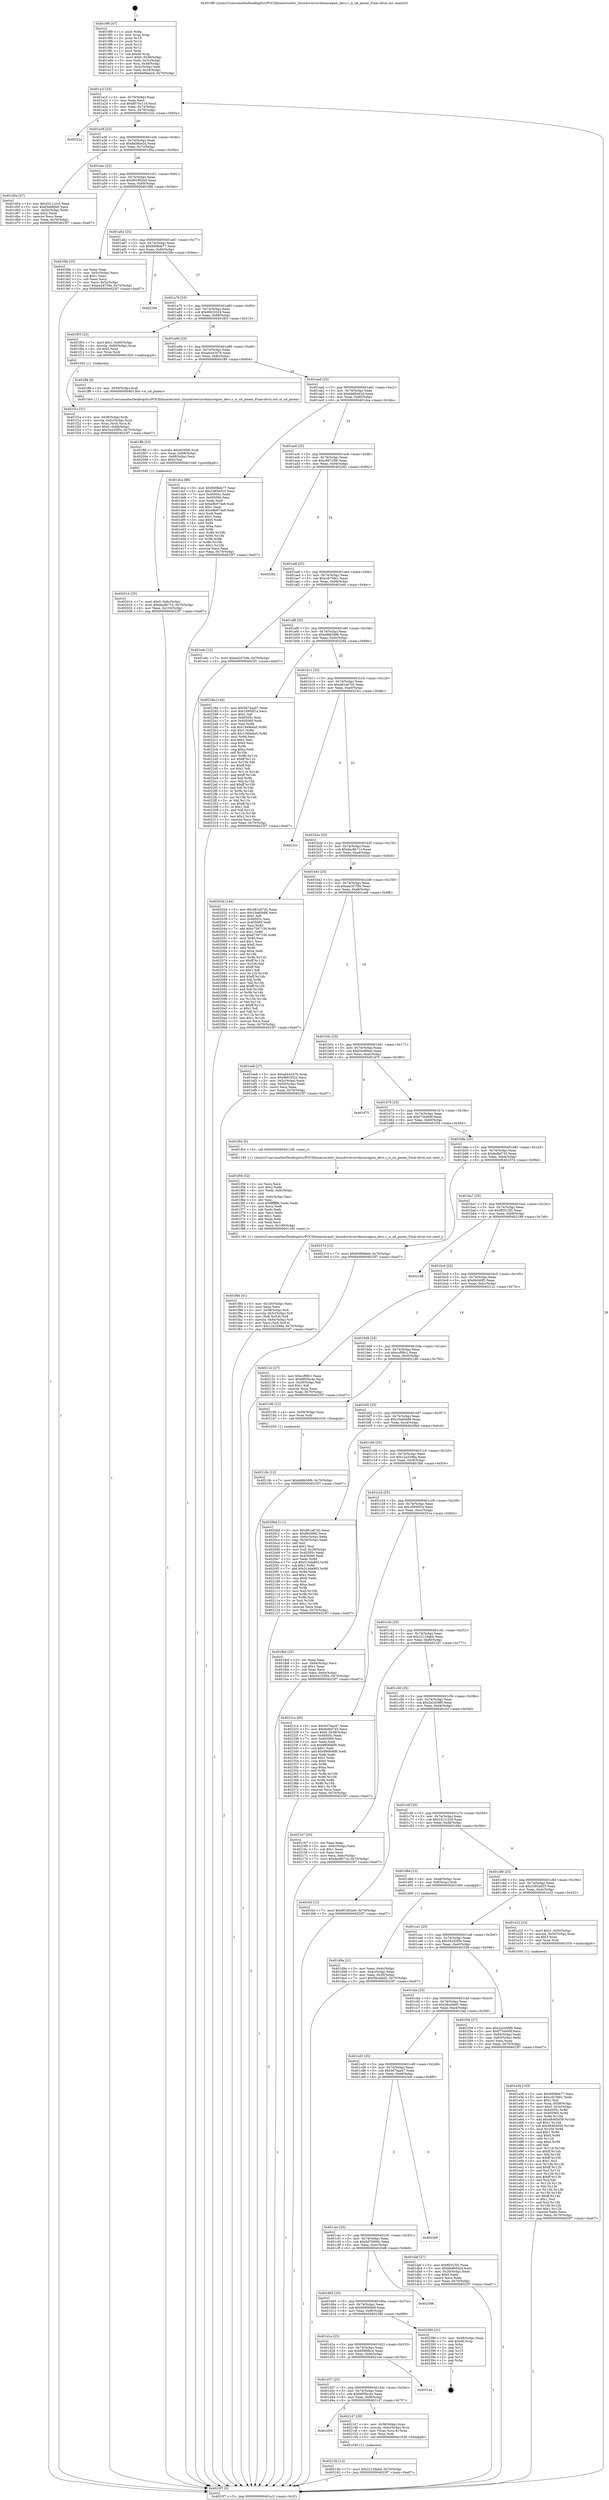 digraph "0x4019f0" {
  label = "0x4019f0 (/mnt/c/Users/mathe/Desktop/tcc/POCII/binaries/extr_linuxdriversnvdimmregion_devs.c_is_nd_pmem_Final-ollvm.out::main(0))"
  labelloc = "t"
  node[shape=record]

  Entry [label="",width=0.3,height=0.3,shape=circle,fillcolor=black,style=filled]
  "0x401a1f" [label="{
     0x401a1f [23]\l
     | [instrs]\l
     &nbsp;&nbsp;0x401a1f \<+3\>: mov -0x70(%rbp),%eax\l
     &nbsp;&nbsp;0x401a22 \<+2\>: mov %eax,%ecx\l
     &nbsp;&nbsp;0x401a24 \<+6\>: sub $0x8570c119,%ecx\l
     &nbsp;&nbsp;0x401a2a \<+3\>: mov %eax,-0x74(%rbp)\l
     &nbsp;&nbsp;0x401a2d \<+3\>: mov %ecx,-0x78(%rbp)\l
     &nbsp;&nbsp;0x401a30 \<+6\>: je 000000000040222a \<main+0x83a\>\l
  }"]
  "0x40222a" [label="{
     0x40222a\l
  }", style=dashed]
  "0x401a36" [label="{
     0x401a36 [22]\l
     | [instrs]\l
     &nbsp;&nbsp;0x401a36 \<+5\>: jmp 0000000000401a3b \<main+0x4b\>\l
     &nbsp;&nbsp;0x401a3b \<+3\>: mov -0x74(%rbp),%eax\l
     &nbsp;&nbsp;0x401a3e \<+5\>: sub $0x8a06ae2d,%eax\l
     &nbsp;&nbsp;0x401a43 \<+3\>: mov %eax,-0x7c(%rbp)\l
     &nbsp;&nbsp;0x401a46 \<+6\>: je 0000000000401d5a \<main+0x36a\>\l
  }"]
  Exit [label="",width=0.3,height=0.3,shape=circle,fillcolor=black,style=filled,peripheries=2]
  "0x401d5a" [label="{
     0x401d5a [27]\l
     | [instrs]\l
     &nbsp;&nbsp;0x401d5a \<+5\>: mov $0x3311c2c5,%eax\l
     &nbsp;&nbsp;0x401d5f \<+5\>: mov $0xf3a980e0,%ecx\l
     &nbsp;&nbsp;0x401d64 \<+3\>: mov -0x34(%rbp),%edx\l
     &nbsp;&nbsp;0x401d67 \<+3\>: cmp $0x2,%edx\l
     &nbsp;&nbsp;0x401d6a \<+3\>: cmovne %ecx,%eax\l
     &nbsp;&nbsp;0x401d6d \<+3\>: mov %eax,-0x70(%rbp)\l
     &nbsp;&nbsp;0x401d70 \<+5\>: jmp 00000000004023f7 \<main+0xa07\>\l
  }"]
  "0x401a4c" [label="{
     0x401a4c [22]\l
     | [instrs]\l
     &nbsp;&nbsp;0x401a4c \<+5\>: jmp 0000000000401a51 \<main+0x61\>\l
     &nbsp;&nbsp;0x401a51 \<+3\>: mov -0x74(%rbp),%eax\l
     &nbsp;&nbsp;0x401a54 \<+5\>: sub $0x901802e0,%eax\l
     &nbsp;&nbsp;0x401a59 \<+3\>: mov %eax,-0x80(%rbp)\l
     &nbsp;&nbsp;0x401a5c \<+6\>: je 0000000000401fdb \<main+0x5eb\>\l
  }"]
  "0x4023f7" [label="{
     0x4023f7 [5]\l
     | [instrs]\l
     &nbsp;&nbsp;0x4023f7 \<+5\>: jmp 0000000000401a1f \<main+0x2f\>\l
  }"]
  "0x4019f0" [label="{
     0x4019f0 [47]\l
     | [instrs]\l
     &nbsp;&nbsp;0x4019f0 \<+1\>: push %rbp\l
     &nbsp;&nbsp;0x4019f1 \<+3\>: mov %rsp,%rbp\l
     &nbsp;&nbsp;0x4019f4 \<+2\>: push %r15\l
     &nbsp;&nbsp;0x4019f6 \<+2\>: push %r14\l
     &nbsp;&nbsp;0x4019f8 \<+2\>: push %r13\l
     &nbsp;&nbsp;0x4019fa \<+2\>: push %r12\l
     &nbsp;&nbsp;0x4019fc \<+1\>: push %rbx\l
     &nbsp;&nbsp;0x4019fd \<+7\>: sub $0xe8,%rsp\l
     &nbsp;&nbsp;0x401a04 \<+7\>: movl $0x0,-0x38(%rbp)\l
     &nbsp;&nbsp;0x401a0b \<+3\>: mov %edi,-0x3c(%rbp)\l
     &nbsp;&nbsp;0x401a0e \<+4\>: mov %rsi,-0x48(%rbp)\l
     &nbsp;&nbsp;0x401a12 \<+3\>: mov -0x3c(%rbp),%edi\l
     &nbsp;&nbsp;0x401a15 \<+3\>: mov %edi,-0x34(%rbp)\l
     &nbsp;&nbsp;0x401a18 \<+7\>: movl $0x8a06ae2d,-0x70(%rbp)\l
  }"]
  "0x40218c" [label="{
     0x40218c [12]\l
     | [instrs]\l
     &nbsp;&nbsp;0x40218c \<+7\>: movl $0xd48b56f6,-0x70(%rbp)\l
     &nbsp;&nbsp;0x402193 \<+5\>: jmp 00000000004023f7 \<main+0xa07\>\l
  }"]
  "0x401fdb" [label="{
     0x401fdb [25]\l
     | [instrs]\l
     &nbsp;&nbsp;0x401fdb \<+2\>: xor %eax,%eax\l
     &nbsp;&nbsp;0x401fdd \<+3\>: mov -0x5c(%rbp),%ecx\l
     &nbsp;&nbsp;0x401fe0 \<+3\>: sub $0x1,%eax\l
     &nbsp;&nbsp;0x401fe3 \<+2\>: sub %eax,%ecx\l
     &nbsp;&nbsp;0x401fe5 \<+3\>: mov %ecx,-0x5c(%rbp)\l
     &nbsp;&nbsp;0x401fe8 \<+7\>: movl $0xee24759e,-0x70(%rbp)\l
     &nbsp;&nbsp;0x401fef \<+5\>: jmp 00000000004023f7 \<main+0xa07\>\l
  }"]
  "0x401a62" [label="{
     0x401a62 [25]\l
     | [instrs]\l
     &nbsp;&nbsp;0x401a62 \<+5\>: jmp 0000000000401a67 \<main+0x77\>\l
     &nbsp;&nbsp;0x401a67 \<+3\>: mov -0x74(%rbp),%eax\l
     &nbsp;&nbsp;0x401a6a \<+5\>: sub $0x9d08de77,%eax\l
     &nbsp;&nbsp;0x401a6f \<+6\>: mov %eax,-0x84(%rbp)\l
     &nbsp;&nbsp;0x401a75 \<+6\>: je 000000000040239e \<main+0x9ae\>\l
  }"]
  "0x40215b" [label="{
     0x40215b [12]\l
     | [instrs]\l
     &nbsp;&nbsp;0x40215b \<+7\>: movl $0x22129abd,-0x70(%rbp)\l
     &nbsp;&nbsp;0x402162 \<+5\>: jmp 00000000004023f7 \<main+0xa07\>\l
  }"]
  "0x40239e" [label="{
     0x40239e\l
  }", style=dashed]
  "0x401a7b" [label="{
     0x401a7b [25]\l
     | [instrs]\l
     &nbsp;&nbsp;0x401a7b \<+5\>: jmp 0000000000401a80 \<main+0x90\>\l
     &nbsp;&nbsp;0x401a80 \<+3\>: mov -0x74(%rbp),%eax\l
     &nbsp;&nbsp;0x401a83 \<+5\>: sub $0x9fd33524,%eax\l
     &nbsp;&nbsp;0x401a88 \<+6\>: mov %eax,-0x88(%rbp)\l
     &nbsp;&nbsp;0x401a8e \<+6\>: je 0000000000401f03 \<main+0x513\>\l
  }"]
  "0x401d50" [label="{
     0x401d50\l
  }", style=dashed]
  "0x401f03" [label="{
     0x401f03 [23]\l
     | [instrs]\l
     &nbsp;&nbsp;0x401f03 \<+7\>: movl $0x1,-0x60(%rbp)\l
     &nbsp;&nbsp;0x401f0a \<+4\>: movslq -0x60(%rbp),%rax\l
     &nbsp;&nbsp;0x401f0e \<+4\>: shl $0x2,%rax\l
     &nbsp;&nbsp;0x401f12 \<+3\>: mov %rax,%rdi\l
     &nbsp;&nbsp;0x401f15 \<+5\>: call 0000000000401050 \<malloc@plt\>\l
     | [calls]\l
     &nbsp;&nbsp;0x401050 \{1\} (unknown)\l
  }"]
  "0x401a94" [label="{
     0x401a94 [25]\l
     | [instrs]\l
     &nbsp;&nbsp;0x401a94 \<+5\>: jmp 0000000000401a99 \<main+0xa9\>\l
     &nbsp;&nbsp;0x401a99 \<+3\>: mov -0x74(%rbp),%eax\l
     &nbsp;&nbsp;0x401a9c \<+5\>: sub $0xab443476,%eax\l
     &nbsp;&nbsp;0x401aa1 \<+6\>: mov %eax,-0x8c(%rbp)\l
     &nbsp;&nbsp;0x401aa7 \<+6\>: je 0000000000401ff4 \<main+0x604\>\l
  }"]
  "0x402147" [label="{
     0x402147 [20]\l
     | [instrs]\l
     &nbsp;&nbsp;0x402147 \<+4\>: mov -0x58(%rbp),%rax\l
     &nbsp;&nbsp;0x40214b \<+4\>: movslq -0x6c(%rbp),%rcx\l
     &nbsp;&nbsp;0x40214f \<+4\>: mov (%rax,%rcx,8),%rax\l
     &nbsp;&nbsp;0x402153 \<+3\>: mov %rax,%rdi\l
     &nbsp;&nbsp;0x402156 \<+5\>: call 0000000000401030 \<free@plt\>\l
     | [calls]\l
     &nbsp;&nbsp;0x401030 \{1\} (unknown)\l
  }"]
  "0x401ff4" [label="{
     0x401ff4 [9]\l
     | [instrs]\l
     &nbsp;&nbsp;0x401ff4 \<+4\>: mov -0x58(%rbp),%rdi\l
     &nbsp;&nbsp;0x401ff8 \<+5\>: call 00000000004015b0 \<is_nd_pmem\>\l
     | [calls]\l
     &nbsp;&nbsp;0x4015b0 \{1\} (/mnt/c/Users/mathe/Desktop/tcc/POCII/binaries/extr_linuxdriversnvdimmregion_devs.c_is_nd_pmem_Final-ollvm.out::is_nd_pmem)\l
  }"]
  "0x401aad" [label="{
     0x401aad [25]\l
     | [instrs]\l
     &nbsp;&nbsp;0x401aad \<+5\>: jmp 0000000000401ab2 \<main+0xc2\>\l
     &nbsp;&nbsp;0x401ab2 \<+3\>: mov -0x74(%rbp),%eax\l
     &nbsp;&nbsp;0x401ab5 \<+5\>: sub $0xbbd0d42d,%eax\l
     &nbsp;&nbsp;0x401aba \<+6\>: mov %eax,-0x90(%rbp)\l
     &nbsp;&nbsp;0x401ac0 \<+6\>: je 0000000000401dca \<main+0x3da\>\l
  }"]
  "0x401d37" [label="{
     0x401d37 [25]\l
     | [instrs]\l
     &nbsp;&nbsp;0x401d37 \<+5\>: jmp 0000000000401d3c \<main+0x34c\>\l
     &nbsp;&nbsp;0x401d3c \<+3\>: mov -0x74(%rbp),%eax\l
     &nbsp;&nbsp;0x401d3f \<+5\>: sub $0x6f05bc4e,%eax\l
     &nbsp;&nbsp;0x401d44 \<+6\>: mov %eax,-0xf8(%rbp)\l
     &nbsp;&nbsp;0x401d4a \<+6\>: je 0000000000402147 \<main+0x757\>\l
  }"]
  "0x401dca" [label="{
     0x401dca [88]\l
     | [instrs]\l
     &nbsp;&nbsp;0x401dca \<+5\>: mov $0x9d08de77,%eax\l
     &nbsp;&nbsp;0x401dcf \<+5\>: mov $0x3365a023,%ecx\l
     &nbsp;&nbsp;0x401dd4 \<+7\>: mov 0x40505c,%edx\l
     &nbsp;&nbsp;0x401ddb \<+7\>: mov 0x405060,%esi\l
     &nbsp;&nbsp;0x401de2 \<+2\>: mov %edx,%edi\l
     &nbsp;&nbsp;0x401de4 \<+6\>: sub $0xe8b074a9,%edi\l
     &nbsp;&nbsp;0x401dea \<+3\>: sub $0x1,%edi\l
     &nbsp;&nbsp;0x401ded \<+6\>: add $0xe8b074a9,%edi\l
     &nbsp;&nbsp;0x401df3 \<+3\>: imul %edi,%edx\l
     &nbsp;&nbsp;0x401df6 \<+3\>: and $0x1,%edx\l
     &nbsp;&nbsp;0x401df9 \<+3\>: cmp $0x0,%edx\l
     &nbsp;&nbsp;0x401dfc \<+4\>: sete %r8b\l
     &nbsp;&nbsp;0x401e00 \<+3\>: cmp $0xa,%esi\l
     &nbsp;&nbsp;0x401e03 \<+4\>: setl %r9b\l
     &nbsp;&nbsp;0x401e07 \<+3\>: mov %r8b,%r10b\l
     &nbsp;&nbsp;0x401e0a \<+3\>: and %r9b,%r10b\l
     &nbsp;&nbsp;0x401e0d \<+3\>: xor %r9b,%r8b\l
     &nbsp;&nbsp;0x401e10 \<+3\>: or %r8b,%r10b\l
     &nbsp;&nbsp;0x401e13 \<+4\>: test $0x1,%r10b\l
     &nbsp;&nbsp;0x401e17 \<+3\>: cmovne %ecx,%eax\l
     &nbsp;&nbsp;0x401e1a \<+3\>: mov %eax,-0x70(%rbp)\l
     &nbsp;&nbsp;0x401e1d \<+5\>: jmp 00000000004023f7 \<main+0xa07\>\l
  }"]
  "0x401ac6" [label="{
     0x401ac6 [25]\l
     | [instrs]\l
     &nbsp;&nbsp;0x401ac6 \<+5\>: jmp 0000000000401acb \<main+0xdb\>\l
     &nbsp;&nbsp;0x401acb \<+3\>: mov -0x74(%rbp),%eax\l
     &nbsp;&nbsp;0x401ace \<+5\>: sub $0xc867c5fb,%eax\l
     &nbsp;&nbsp;0x401ad3 \<+6\>: mov %eax,-0x94(%rbp)\l
     &nbsp;&nbsp;0x401ad9 \<+6\>: je 0000000000402282 \<main+0x892\>\l
  }"]
  "0x4021a4" [label="{
     0x4021a4\l
  }", style=dashed]
  "0x402282" [label="{
     0x402282\l
  }", style=dashed]
  "0x401adf" [label="{
     0x401adf [25]\l
     | [instrs]\l
     &nbsp;&nbsp;0x401adf \<+5\>: jmp 0000000000401ae4 \<main+0xf4\>\l
     &nbsp;&nbsp;0x401ae4 \<+3\>: mov -0x74(%rbp),%eax\l
     &nbsp;&nbsp;0x401ae7 \<+5\>: sub $0xccb7bfe1,%eax\l
     &nbsp;&nbsp;0x401aec \<+6\>: mov %eax,-0x98(%rbp)\l
     &nbsp;&nbsp;0x401af2 \<+6\>: je 0000000000401edc \<main+0x4ec\>\l
  }"]
  "0x401d1e" [label="{
     0x401d1e [25]\l
     | [instrs]\l
     &nbsp;&nbsp;0x401d1e \<+5\>: jmp 0000000000401d23 \<main+0x333\>\l
     &nbsp;&nbsp;0x401d23 \<+3\>: mov -0x74(%rbp),%eax\l
     &nbsp;&nbsp;0x401d26 \<+5\>: sub $0x65d6fbcd,%eax\l
     &nbsp;&nbsp;0x401d2b \<+6\>: mov %eax,-0xf4(%rbp)\l
     &nbsp;&nbsp;0x401d31 \<+6\>: je 00000000004021a4 \<main+0x7b4\>\l
  }"]
  "0x401edc" [label="{
     0x401edc [12]\l
     | [instrs]\l
     &nbsp;&nbsp;0x401edc \<+7\>: movl $0xee24759e,-0x70(%rbp)\l
     &nbsp;&nbsp;0x401ee3 \<+5\>: jmp 00000000004023f7 \<main+0xa07\>\l
  }"]
  "0x401af8" [label="{
     0x401af8 [25]\l
     | [instrs]\l
     &nbsp;&nbsp;0x401af8 \<+5\>: jmp 0000000000401afd \<main+0x10d\>\l
     &nbsp;&nbsp;0x401afd \<+3\>: mov -0x74(%rbp),%eax\l
     &nbsp;&nbsp;0x401b00 \<+5\>: sub $0xd48b56f6,%eax\l
     &nbsp;&nbsp;0x401b05 \<+6\>: mov %eax,-0x9c(%rbp)\l
     &nbsp;&nbsp;0x401b0b \<+6\>: je 000000000040228e \<main+0x89e\>\l
  }"]
  "0x402389" [label="{
     0x402389 [21]\l
     | [instrs]\l
     &nbsp;&nbsp;0x402389 \<+3\>: mov -0x38(%rbp),%eax\l
     &nbsp;&nbsp;0x40238c \<+7\>: add $0xe8,%rsp\l
     &nbsp;&nbsp;0x402393 \<+1\>: pop %rbx\l
     &nbsp;&nbsp;0x402394 \<+2\>: pop %r12\l
     &nbsp;&nbsp;0x402396 \<+2\>: pop %r13\l
     &nbsp;&nbsp;0x402398 \<+2\>: pop %r14\l
     &nbsp;&nbsp;0x40239a \<+2\>: pop %r15\l
     &nbsp;&nbsp;0x40239c \<+1\>: pop %rbp\l
     &nbsp;&nbsp;0x40239d \<+1\>: ret\l
  }"]
  "0x40228e" [label="{
     0x40228e [144]\l
     | [instrs]\l
     &nbsp;&nbsp;0x40228e \<+5\>: mov $0x5d74aa47,%eax\l
     &nbsp;&nbsp;0x402293 \<+5\>: mov $0x16956f1a,%ecx\l
     &nbsp;&nbsp;0x402298 \<+2\>: mov $0x1,%dl\l
     &nbsp;&nbsp;0x40229a \<+7\>: mov 0x40505c,%esi\l
     &nbsp;&nbsp;0x4022a1 \<+7\>: mov 0x405060,%edi\l
     &nbsp;&nbsp;0x4022a8 \<+3\>: mov %esi,%r8d\l
     &nbsp;&nbsp;0x4022ab \<+7\>: sub $0x1949e6a5,%r8d\l
     &nbsp;&nbsp;0x4022b2 \<+4\>: sub $0x1,%r8d\l
     &nbsp;&nbsp;0x4022b6 \<+7\>: add $0x1949e6a5,%r8d\l
     &nbsp;&nbsp;0x4022bd \<+4\>: imul %r8d,%esi\l
     &nbsp;&nbsp;0x4022c1 \<+3\>: and $0x1,%esi\l
     &nbsp;&nbsp;0x4022c4 \<+3\>: cmp $0x0,%esi\l
     &nbsp;&nbsp;0x4022c7 \<+4\>: sete %r9b\l
     &nbsp;&nbsp;0x4022cb \<+3\>: cmp $0xa,%edi\l
     &nbsp;&nbsp;0x4022ce \<+4\>: setl %r10b\l
     &nbsp;&nbsp;0x4022d2 \<+3\>: mov %r9b,%r11b\l
     &nbsp;&nbsp;0x4022d5 \<+4\>: xor $0xff,%r11b\l
     &nbsp;&nbsp;0x4022d9 \<+3\>: mov %r10b,%bl\l
     &nbsp;&nbsp;0x4022dc \<+3\>: xor $0xff,%bl\l
     &nbsp;&nbsp;0x4022df \<+3\>: xor $0x1,%dl\l
     &nbsp;&nbsp;0x4022e2 \<+3\>: mov %r11b,%r14b\l
     &nbsp;&nbsp;0x4022e5 \<+4\>: and $0xff,%r14b\l
     &nbsp;&nbsp;0x4022e9 \<+3\>: and %dl,%r9b\l
     &nbsp;&nbsp;0x4022ec \<+3\>: mov %bl,%r15b\l
     &nbsp;&nbsp;0x4022ef \<+4\>: and $0xff,%r15b\l
     &nbsp;&nbsp;0x4022f3 \<+3\>: and %dl,%r10b\l
     &nbsp;&nbsp;0x4022f6 \<+3\>: or %r9b,%r14b\l
     &nbsp;&nbsp;0x4022f9 \<+3\>: or %r10b,%r15b\l
     &nbsp;&nbsp;0x4022fc \<+3\>: xor %r15b,%r14b\l
     &nbsp;&nbsp;0x4022ff \<+3\>: or %bl,%r11b\l
     &nbsp;&nbsp;0x402302 \<+4\>: xor $0xff,%r11b\l
     &nbsp;&nbsp;0x402306 \<+3\>: or $0x1,%dl\l
     &nbsp;&nbsp;0x402309 \<+3\>: and %dl,%r11b\l
     &nbsp;&nbsp;0x40230c \<+3\>: or %r11b,%r14b\l
     &nbsp;&nbsp;0x40230f \<+4\>: test $0x1,%r14b\l
     &nbsp;&nbsp;0x402313 \<+3\>: cmovne %ecx,%eax\l
     &nbsp;&nbsp;0x402316 \<+3\>: mov %eax,-0x70(%rbp)\l
     &nbsp;&nbsp;0x402319 \<+5\>: jmp 00000000004023f7 \<main+0xa07\>\l
  }"]
  "0x401b11" [label="{
     0x401b11 [25]\l
     | [instrs]\l
     &nbsp;&nbsp;0x401b11 \<+5\>: jmp 0000000000401b16 \<main+0x126\>\l
     &nbsp;&nbsp;0x401b16 \<+3\>: mov -0x74(%rbp),%eax\l
     &nbsp;&nbsp;0x401b19 \<+5\>: sub $0xd81a67d2,%eax\l
     &nbsp;&nbsp;0x401b1e \<+6\>: mov %eax,-0xa0(%rbp)\l
     &nbsp;&nbsp;0x401b24 \<+6\>: je 00000000004023cc \<main+0x9dc\>\l
  }"]
  "0x401d05" [label="{
     0x401d05 [25]\l
     | [instrs]\l
     &nbsp;&nbsp;0x401d05 \<+5\>: jmp 0000000000401d0a \<main+0x31a\>\l
     &nbsp;&nbsp;0x401d0a \<+3\>: mov -0x74(%rbp),%eax\l
     &nbsp;&nbsp;0x401d0d \<+5\>: sub $0x609069e9,%eax\l
     &nbsp;&nbsp;0x401d12 \<+6\>: mov %eax,-0xf0(%rbp)\l
     &nbsp;&nbsp;0x401d18 \<+6\>: je 0000000000402389 \<main+0x999\>\l
  }"]
  "0x4023cc" [label="{
     0x4023cc\l
  }", style=dashed]
  "0x401b2a" [label="{
     0x401b2a [25]\l
     | [instrs]\l
     &nbsp;&nbsp;0x401b2a \<+5\>: jmp 0000000000401b2f \<main+0x13f\>\l
     &nbsp;&nbsp;0x401b2f \<+3\>: mov -0x74(%rbp),%eax\l
     &nbsp;&nbsp;0x401b32 \<+5\>: sub $0xdac8b71e,%eax\l
     &nbsp;&nbsp;0x401b37 \<+6\>: mov %eax,-0xa4(%rbp)\l
     &nbsp;&nbsp;0x401b3d \<+6\>: je 000000000040202d \<main+0x63d\>\l
  }"]
  "0x4023d8" [label="{
     0x4023d8\l
  }", style=dashed]
  "0x40202d" [label="{
     0x40202d [144]\l
     | [instrs]\l
     &nbsp;&nbsp;0x40202d \<+5\>: mov $0xd81a67d2,%eax\l
     &nbsp;&nbsp;0x402032 \<+5\>: mov $0x10a60b86,%ecx\l
     &nbsp;&nbsp;0x402037 \<+2\>: mov $0x1,%dl\l
     &nbsp;&nbsp;0x402039 \<+7\>: mov 0x40505c,%esi\l
     &nbsp;&nbsp;0x402040 \<+7\>: mov 0x405060,%edi\l
     &nbsp;&nbsp;0x402047 \<+3\>: mov %esi,%r8d\l
     &nbsp;&nbsp;0x40204a \<+7\>: add $0xe7397150,%r8d\l
     &nbsp;&nbsp;0x402051 \<+4\>: sub $0x1,%r8d\l
     &nbsp;&nbsp;0x402055 \<+7\>: sub $0xe7397150,%r8d\l
     &nbsp;&nbsp;0x40205c \<+4\>: imul %r8d,%esi\l
     &nbsp;&nbsp;0x402060 \<+3\>: and $0x1,%esi\l
     &nbsp;&nbsp;0x402063 \<+3\>: cmp $0x0,%esi\l
     &nbsp;&nbsp;0x402066 \<+4\>: sete %r9b\l
     &nbsp;&nbsp;0x40206a \<+3\>: cmp $0xa,%edi\l
     &nbsp;&nbsp;0x40206d \<+4\>: setl %r10b\l
     &nbsp;&nbsp;0x402071 \<+3\>: mov %r9b,%r11b\l
     &nbsp;&nbsp;0x402074 \<+4\>: xor $0xff,%r11b\l
     &nbsp;&nbsp;0x402078 \<+3\>: mov %r10b,%bl\l
     &nbsp;&nbsp;0x40207b \<+3\>: xor $0xff,%bl\l
     &nbsp;&nbsp;0x40207e \<+3\>: xor $0x1,%dl\l
     &nbsp;&nbsp;0x402081 \<+3\>: mov %r11b,%r14b\l
     &nbsp;&nbsp;0x402084 \<+4\>: and $0xff,%r14b\l
     &nbsp;&nbsp;0x402088 \<+3\>: and %dl,%r9b\l
     &nbsp;&nbsp;0x40208b \<+3\>: mov %bl,%r15b\l
     &nbsp;&nbsp;0x40208e \<+4\>: and $0xff,%r15b\l
     &nbsp;&nbsp;0x402092 \<+3\>: and %dl,%r10b\l
     &nbsp;&nbsp;0x402095 \<+3\>: or %r9b,%r14b\l
     &nbsp;&nbsp;0x402098 \<+3\>: or %r10b,%r15b\l
     &nbsp;&nbsp;0x40209b \<+3\>: xor %r15b,%r14b\l
     &nbsp;&nbsp;0x40209e \<+3\>: or %bl,%r11b\l
     &nbsp;&nbsp;0x4020a1 \<+4\>: xor $0xff,%r11b\l
     &nbsp;&nbsp;0x4020a5 \<+3\>: or $0x1,%dl\l
     &nbsp;&nbsp;0x4020a8 \<+3\>: and %dl,%r11b\l
     &nbsp;&nbsp;0x4020ab \<+3\>: or %r11b,%r14b\l
     &nbsp;&nbsp;0x4020ae \<+4\>: test $0x1,%r14b\l
     &nbsp;&nbsp;0x4020b2 \<+3\>: cmovne %ecx,%eax\l
     &nbsp;&nbsp;0x4020b5 \<+3\>: mov %eax,-0x70(%rbp)\l
     &nbsp;&nbsp;0x4020b8 \<+5\>: jmp 00000000004023f7 \<main+0xa07\>\l
  }"]
  "0x401b43" [label="{
     0x401b43 [25]\l
     | [instrs]\l
     &nbsp;&nbsp;0x401b43 \<+5\>: jmp 0000000000401b48 \<main+0x158\>\l
     &nbsp;&nbsp;0x401b48 \<+3\>: mov -0x74(%rbp),%eax\l
     &nbsp;&nbsp;0x401b4b \<+5\>: sub $0xee24759e,%eax\l
     &nbsp;&nbsp;0x401b50 \<+6\>: mov %eax,-0xa8(%rbp)\l
     &nbsp;&nbsp;0x401b56 \<+6\>: je 0000000000401ee8 \<main+0x4f8\>\l
  }"]
  "0x401cec" [label="{
     0x401cec [25]\l
     | [instrs]\l
     &nbsp;&nbsp;0x401cec \<+5\>: jmp 0000000000401cf1 \<main+0x301\>\l
     &nbsp;&nbsp;0x401cf1 \<+3\>: mov -0x74(%rbp),%eax\l
     &nbsp;&nbsp;0x401cf4 \<+5\>: sub $0x5d75600c,%eax\l
     &nbsp;&nbsp;0x401cf9 \<+6\>: mov %eax,-0xec(%rbp)\l
     &nbsp;&nbsp;0x401cff \<+6\>: je 00000000004023d8 \<main+0x9e8\>\l
  }"]
  "0x401ee8" [label="{
     0x401ee8 [27]\l
     | [instrs]\l
     &nbsp;&nbsp;0x401ee8 \<+5\>: mov $0xab443476,%eax\l
     &nbsp;&nbsp;0x401eed \<+5\>: mov $0x9fd33524,%ecx\l
     &nbsp;&nbsp;0x401ef2 \<+3\>: mov -0x5c(%rbp),%edx\l
     &nbsp;&nbsp;0x401ef5 \<+3\>: cmp -0x50(%rbp),%edx\l
     &nbsp;&nbsp;0x401ef8 \<+3\>: cmovl %ecx,%eax\l
     &nbsp;&nbsp;0x401efb \<+3\>: mov %eax,-0x70(%rbp)\l
     &nbsp;&nbsp;0x401efe \<+5\>: jmp 00000000004023f7 \<main+0xa07\>\l
  }"]
  "0x401b5c" [label="{
     0x401b5c [25]\l
     | [instrs]\l
     &nbsp;&nbsp;0x401b5c \<+5\>: jmp 0000000000401b61 \<main+0x171\>\l
     &nbsp;&nbsp;0x401b61 \<+3\>: mov -0x74(%rbp),%eax\l
     &nbsp;&nbsp;0x401b64 \<+5\>: sub $0xf3a980e0,%eax\l
     &nbsp;&nbsp;0x401b69 \<+6\>: mov %eax,-0xac(%rbp)\l
     &nbsp;&nbsp;0x401b6f \<+6\>: je 0000000000401d75 \<main+0x385\>\l
  }"]
  "0x4023e9" [label="{
     0x4023e9\l
  }", style=dashed]
  "0x401d75" [label="{
     0x401d75\l
  }", style=dashed]
  "0x401b75" [label="{
     0x401b75 [25]\l
     | [instrs]\l
     &nbsp;&nbsp;0x401b75 \<+5\>: jmp 0000000000401b7a \<main+0x18a\>\l
     &nbsp;&nbsp;0x401b7a \<+3\>: mov -0x74(%rbp),%eax\l
     &nbsp;&nbsp;0x401b7d \<+5\>: sub $0xf734400f,%eax\l
     &nbsp;&nbsp;0x401b82 \<+6\>: mov %eax,-0xb0(%rbp)\l
     &nbsp;&nbsp;0x401b88 \<+6\>: je 0000000000401f54 \<main+0x564\>\l
  }"]
  "0x402014" [label="{
     0x402014 [25]\l
     | [instrs]\l
     &nbsp;&nbsp;0x402014 \<+7\>: movl $0x0,-0x6c(%rbp)\l
     &nbsp;&nbsp;0x40201b \<+7\>: movl $0xdac8b71e,-0x70(%rbp)\l
     &nbsp;&nbsp;0x402022 \<+6\>: mov %eax,-0x104(%rbp)\l
     &nbsp;&nbsp;0x402028 \<+5\>: jmp 00000000004023f7 \<main+0xa07\>\l
  }"]
  "0x401f54" [label="{
     0x401f54 [5]\l
     | [instrs]\l
     &nbsp;&nbsp;0x401f54 \<+5\>: call 0000000000401160 \<next_i\>\l
     | [calls]\l
     &nbsp;&nbsp;0x401160 \{1\} (/mnt/c/Users/mathe/Desktop/tcc/POCII/binaries/extr_linuxdriversnvdimmregion_devs.c_is_nd_pmem_Final-ollvm.out::next_i)\l
  }"]
  "0x401b8e" [label="{
     0x401b8e [25]\l
     | [instrs]\l
     &nbsp;&nbsp;0x401b8e \<+5\>: jmp 0000000000401b93 \<main+0x1a3\>\l
     &nbsp;&nbsp;0x401b93 \<+3\>: mov -0x74(%rbp),%eax\l
     &nbsp;&nbsp;0x401b96 \<+5\>: sub $0xfedbd745,%eax\l
     &nbsp;&nbsp;0x401b9b \<+6\>: mov %eax,-0xb4(%rbp)\l
     &nbsp;&nbsp;0x401ba1 \<+6\>: je 000000000040237d \<main+0x98d\>\l
  }"]
  "0x401ffd" [label="{
     0x401ffd [23]\l
     | [instrs]\l
     &nbsp;&nbsp;0x401ffd \<+10\>: movabs $0x4030b6,%rdi\l
     &nbsp;&nbsp;0x402007 \<+3\>: mov %eax,-0x68(%rbp)\l
     &nbsp;&nbsp;0x40200a \<+3\>: mov -0x68(%rbp),%esi\l
     &nbsp;&nbsp;0x40200d \<+2\>: mov $0x0,%al\l
     &nbsp;&nbsp;0x40200f \<+5\>: call 0000000000401040 \<printf@plt\>\l
     | [calls]\l
     &nbsp;&nbsp;0x401040 \{1\} (unknown)\l
  }"]
  "0x40237d" [label="{
     0x40237d [12]\l
     | [instrs]\l
     &nbsp;&nbsp;0x40237d \<+7\>: movl $0x609069e9,-0x70(%rbp)\l
     &nbsp;&nbsp;0x402384 \<+5\>: jmp 00000000004023f7 \<main+0xa07\>\l
  }"]
  "0x401ba7" [label="{
     0x401ba7 [25]\l
     | [instrs]\l
     &nbsp;&nbsp;0x401ba7 \<+5\>: jmp 0000000000401bac \<main+0x1bc\>\l
     &nbsp;&nbsp;0x401bac \<+3\>: mov -0x74(%rbp),%eax\l
     &nbsp;&nbsp;0x401baf \<+5\>: sub $0xff2015f2,%eax\l
     &nbsp;&nbsp;0x401bb4 \<+6\>: mov %eax,-0xb8(%rbp)\l
     &nbsp;&nbsp;0x401bba \<+6\>: je 0000000000402198 \<main+0x7a8\>\l
  }"]
  "0x401f8d" [label="{
     0x401f8d [41]\l
     | [instrs]\l
     &nbsp;&nbsp;0x401f8d \<+6\>: mov -0x100(%rbp),%ecx\l
     &nbsp;&nbsp;0x401f93 \<+3\>: imul %eax,%ecx\l
     &nbsp;&nbsp;0x401f96 \<+4\>: mov -0x58(%rbp),%r8\l
     &nbsp;&nbsp;0x401f9a \<+4\>: movslq -0x5c(%rbp),%r9\l
     &nbsp;&nbsp;0x401f9e \<+4\>: mov (%r8,%r9,8),%r8\l
     &nbsp;&nbsp;0x401fa2 \<+4\>: movslq -0x64(%rbp),%r9\l
     &nbsp;&nbsp;0x401fa6 \<+4\>: mov %ecx,(%r8,%r9,4)\l
     &nbsp;&nbsp;0x401faa \<+7\>: movl $0x12a3298a,-0x70(%rbp)\l
     &nbsp;&nbsp;0x401fb1 \<+5\>: jmp 00000000004023f7 \<main+0xa07\>\l
  }"]
  "0x402198" [label="{
     0x402198\l
  }", style=dashed]
  "0x401bc0" [label="{
     0x401bc0 [25]\l
     | [instrs]\l
     &nbsp;&nbsp;0x401bc0 \<+5\>: jmp 0000000000401bc5 \<main+0x1d5\>\l
     &nbsp;&nbsp;0x401bc5 \<+3\>: mov -0x74(%rbp),%eax\l
     &nbsp;&nbsp;0x401bc8 \<+5\>: sub $0x8b049f2,%eax\l
     &nbsp;&nbsp;0x401bcd \<+6\>: mov %eax,-0xbc(%rbp)\l
     &nbsp;&nbsp;0x401bd3 \<+6\>: je 000000000040212c \<main+0x73c\>\l
  }"]
  "0x401f59" [label="{
     0x401f59 [52]\l
     | [instrs]\l
     &nbsp;&nbsp;0x401f59 \<+2\>: xor %ecx,%ecx\l
     &nbsp;&nbsp;0x401f5b \<+5\>: mov $0x2,%edx\l
     &nbsp;&nbsp;0x401f60 \<+6\>: mov %edx,-0xfc(%rbp)\l
     &nbsp;&nbsp;0x401f66 \<+1\>: cltd\l
     &nbsp;&nbsp;0x401f67 \<+6\>: mov -0xfc(%rbp),%esi\l
     &nbsp;&nbsp;0x401f6d \<+2\>: idiv %esi\l
     &nbsp;&nbsp;0x401f6f \<+6\>: imul $0xfffffffe,%edx,%edx\l
     &nbsp;&nbsp;0x401f75 \<+2\>: mov %ecx,%edi\l
     &nbsp;&nbsp;0x401f77 \<+2\>: sub %edx,%edi\l
     &nbsp;&nbsp;0x401f79 \<+2\>: mov %ecx,%edx\l
     &nbsp;&nbsp;0x401f7b \<+3\>: sub $0x1,%edx\l
     &nbsp;&nbsp;0x401f7e \<+2\>: add %edx,%edi\l
     &nbsp;&nbsp;0x401f80 \<+2\>: sub %edi,%ecx\l
     &nbsp;&nbsp;0x401f82 \<+6\>: mov %ecx,-0x100(%rbp)\l
     &nbsp;&nbsp;0x401f88 \<+5\>: call 0000000000401160 \<next_i\>\l
     | [calls]\l
     &nbsp;&nbsp;0x401160 \{1\} (/mnt/c/Users/mathe/Desktop/tcc/POCII/binaries/extr_linuxdriversnvdimmregion_devs.c_is_nd_pmem_Final-ollvm.out::next_i)\l
  }"]
  "0x40212c" [label="{
     0x40212c [27]\l
     | [instrs]\l
     &nbsp;&nbsp;0x40212c \<+5\>: mov $0xccf99c1,%eax\l
     &nbsp;&nbsp;0x402131 \<+5\>: mov $0x6f05bc4e,%ecx\l
     &nbsp;&nbsp;0x402136 \<+3\>: mov -0x29(%rbp),%dl\l
     &nbsp;&nbsp;0x402139 \<+3\>: test $0x1,%dl\l
     &nbsp;&nbsp;0x40213c \<+3\>: cmovne %ecx,%eax\l
     &nbsp;&nbsp;0x40213f \<+3\>: mov %eax,-0x70(%rbp)\l
     &nbsp;&nbsp;0x402142 \<+5\>: jmp 00000000004023f7 \<main+0xa07\>\l
  }"]
  "0x401bd9" [label="{
     0x401bd9 [25]\l
     | [instrs]\l
     &nbsp;&nbsp;0x401bd9 \<+5\>: jmp 0000000000401bde \<main+0x1ee\>\l
     &nbsp;&nbsp;0x401bde \<+3\>: mov -0x74(%rbp),%eax\l
     &nbsp;&nbsp;0x401be1 \<+5\>: sub $0xccf99c1,%eax\l
     &nbsp;&nbsp;0x401be6 \<+6\>: mov %eax,-0xc0(%rbp)\l
     &nbsp;&nbsp;0x401bec \<+6\>: je 0000000000402180 \<main+0x790\>\l
  }"]
  "0x401f1a" [label="{
     0x401f1a [31]\l
     | [instrs]\l
     &nbsp;&nbsp;0x401f1a \<+4\>: mov -0x58(%rbp),%rdi\l
     &nbsp;&nbsp;0x401f1e \<+4\>: movslq -0x5c(%rbp),%rcx\l
     &nbsp;&nbsp;0x401f22 \<+4\>: mov %rax,(%rdi,%rcx,8)\l
     &nbsp;&nbsp;0x401f26 \<+7\>: movl $0x0,-0x64(%rbp)\l
     &nbsp;&nbsp;0x401f2d \<+7\>: movl $0x54235f5e,-0x70(%rbp)\l
     &nbsp;&nbsp;0x401f34 \<+5\>: jmp 00000000004023f7 \<main+0xa07\>\l
  }"]
  "0x402180" [label="{
     0x402180 [12]\l
     | [instrs]\l
     &nbsp;&nbsp;0x402180 \<+4\>: mov -0x58(%rbp),%rax\l
     &nbsp;&nbsp;0x402184 \<+3\>: mov %rax,%rdi\l
     &nbsp;&nbsp;0x402187 \<+5\>: call 0000000000401030 \<free@plt\>\l
     | [calls]\l
     &nbsp;&nbsp;0x401030 \{1\} (unknown)\l
  }"]
  "0x401bf2" [label="{
     0x401bf2 [25]\l
     | [instrs]\l
     &nbsp;&nbsp;0x401bf2 \<+5\>: jmp 0000000000401bf7 \<main+0x207\>\l
     &nbsp;&nbsp;0x401bf7 \<+3\>: mov -0x74(%rbp),%eax\l
     &nbsp;&nbsp;0x401bfa \<+5\>: sub $0x10a60b86,%eax\l
     &nbsp;&nbsp;0x401bff \<+6\>: mov %eax,-0xc4(%rbp)\l
     &nbsp;&nbsp;0x401c05 \<+6\>: je 00000000004020bd \<main+0x6cd\>\l
  }"]
  "0x401e39" [label="{
     0x401e39 [163]\l
     | [instrs]\l
     &nbsp;&nbsp;0x401e39 \<+5\>: mov $0x9d08de77,%ecx\l
     &nbsp;&nbsp;0x401e3e \<+5\>: mov $0xccb7bfe1,%edx\l
     &nbsp;&nbsp;0x401e43 \<+3\>: mov $0x1,%sil\l
     &nbsp;&nbsp;0x401e46 \<+4\>: mov %rax,-0x58(%rbp)\l
     &nbsp;&nbsp;0x401e4a \<+7\>: movl $0x0,-0x5c(%rbp)\l
     &nbsp;&nbsp;0x401e51 \<+8\>: mov 0x40505c,%r8d\l
     &nbsp;&nbsp;0x401e59 \<+8\>: mov 0x405060,%r9d\l
     &nbsp;&nbsp;0x401e61 \<+3\>: mov %r8d,%r10d\l
     &nbsp;&nbsp;0x401e64 \<+7\>: add $0xd8465d59,%r10d\l
     &nbsp;&nbsp;0x401e6b \<+4\>: sub $0x1,%r10d\l
     &nbsp;&nbsp;0x401e6f \<+7\>: sub $0xd8465d59,%r10d\l
     &nbsp;&nbsp;0x401e76 \<+4\>: imul %r10d,%r8d\l
     &nbsp;&nbsp;0x401e7a \<+4\>: and $0x1,%r8d\l
     &nbsp;&nbsp;0x401e7e \<+4\>: cmp $0x0,%r8d\l
     &nbsp;&nbsp;0x401e82 \<+4\>: sete %r11b\l
     &nbsp;&nbsp;0x401e86 \<+4\>: cmp $0xa,%r9d\l
     &nbsp;&nbsp;0x401e8a \<+3\>: setl %bl\l
     &nbsp;&nbsp;0x401e8d \<+3\>: mov %r11b,%r14b\l
     &nbsp;&nbsp;0x401e90 \<+4\>: xor $0xff,%r14b\l
     &nbsp;&nbsp;0x401e94 \<+3\>: mov %bl,%r15b\l
     &nbsp;&nbsp;0x401e97 \<+4\>: xor $0xff,%r15b\l
     &nbsp;&nbsp;0x401e9b \<+4\>: xor $0x1,%sil\l
     &nbsp;&nbsp;0x401e9f \<+3\>: mov %r14b,%r12b\l
     &nbsp;&nbsp;0x401ea2 \<+4\>: and $0xff,%r12b\l
     &nbsp;&nbsp;0x401ea6 \<+3\>: and %sil,%r11b\l
     &nbsp;&nbsp;0x401ea9 \<+3\>: mov %r15b,%r13b\l
     &nbsp;&nbsp;0x401eac \<+4\>: and $0xff,%r13b\l
     &nbsp;&nbsp;0x401eb0 \<+3\>: and %sil,%bl\l
     &nbsp;&nbsp;0x401eb3 \<+3\>: or %r11b,%r12b\l
     &nbsp;&nbsp;0x401eb6 \<+3\>: or %bl,%r13b\l
     &nbsp;&nbsp;0x401eb9 \<+3\>: xor %r13b,%r12b\l
     &nbsp;&nbsp;0x401ebc \<+3\>: or %r15b,%r14b\l
     &nbsp;&nbsp;0x401ebf \<+4\>: xor $0xff,%r14b\l
     &nbsp;&nbsp;0x401ec3 \<+4\>: or $0x1,%sil\l
     &nbsp;&nbsp;0x401ec7 \<+3\>: and %sil,%r14b\l
     &nbsp;&nbsp;0x401eca \<+3\>: or %r14b,%r12b\l
     &nbsp;&nbsp;0x401ecd \<+4\>: test $0x1,%r12b\l
     &nbsp;&nbsp;0x401ed1 \<+3\>: cmovne %edx,%ecx\l
     &nbsp;&nbsp;0x401ed4 \<+3\>: mov %ecx,-0x70(%rbp)\l
     &nbsp;&nbsp;0x401ed7 \<+5\>: jmp 00000000004023f7 \<main+0xa07\>\l
  }"]
  "0x4020bd" [label="{
     0x4020bd [111]\l
     | [instrs]\l
     &nbsp;&nbsp;0x4020bd \<+5\>: mov $0xd81a67d2,%eax\l
     &nbsp;&nbsp;0x4020c2 \<+5\>: mov $0x8b049f2,%ecx\l
     &nbsp;&nbsp;0x4020c7 \<+3\>: mov -0x6c(%rbp),%edx\l
     &nbsp;&nbsp;0x4020ca \<+3\>: cmp -0x50(%rbp),%edx\l
     &nbsp;&nbsp;0x4020cd \<+4\>: setl %sil\l
     &nbsp;&nbsp;0x4020d1 \<+4\>: and $0x1,%sil\l
     &nbsp;&nbsp;0x4020d5 \<+4\>: mov %sil,-0x29(%rbp)\l
     &nbsp;&nbsp;0x4020d9 \<+7\>: mov 0x40505c,%edx\l
     &nbsp;&nbsp;0x4020e0 \<+7\>: mov 0x405060,%edi\l
     &nbsp;&nbsp;0x4020e7 \<+3\>: mov %edx,%r8d\l
     &nbsp;&nbsp;0x4020ea \<+7\>: sub $0x514da963,%r8d\l
     &nbsp;&nbsp;0x4020f1 \<+4\>: sub $0x1,%r8d\l
     &nbsp;&nbsp;0x4020f5 \<+7\>: add $0x514da963,%r8d\l
     &nbsp;&nbsp;0x4020fc \<+4\>: imul %r8d,%edx\l
     &nbsp;&nbsp;0x402100 \<+3\>: and $0x1,%edx\l
     &nbsp;&nbsp;0x402103 \<+3\>: cmp $0x0,%edx\l
     &nbsp;&nbsp;0x402106 \<+4\>: sete %sil\l
     &nbsp;&nbsp;0x40210a \<+3\>: cmp $0xa,%edi\l
     &nbsp;&nbsp;0x40210d \<+4\>: setl %r9b\l
     &nbsp;&nbsp;0x402111 \<+3\>: mov %sil,%r10b\l
     &nbsp;&nbsp;0x402114 \<+3\>: and %r9b,%r10b\l
     &nbsp;&nbsp;0x402117 \<+3\>: xor %r9b,%sil\l
     &nbsp;&nbsp;0x40211a \<+3\>: or %sil,%r10b\l
     &nbsp;&nbsp;0x40211d \<+4\>: test $0x1,%r10b\l
     &nbsp;&nbsp;0x402121 \<+3\>: cmovne %ecx,%eax\l
     &nbsp;&nbsp;0x402124 \<+3\>: mov %eax,-0x70(%rbp)\l
     &nbsp;&nbsp;0x402127 \<+5\>: jmp 00000000004023f7 \<main+0xa07\>\l
  }"]
  "0x401c0b" [label="{
     0x401c0b [25]\l
     | [instrs]\l
     &nbsp;&nbsp;0x401c0b \<+5\>: jmp 0000000000401c10 \<main+0x220\>\l
     &nbsp;&nbsp;0x401c10 \<+3\>: mov -0x74(%rbp),%eax\l
     &nbsp;&nbsp;0x401c13 \<+5\>: sub $0x12a3298a,%eax\l
     &nbsp;&nbsp;0x401c18 \<+6\>: mov %eax,-0xc8(%rbp)\l
     &nbsp;&nbsp;0x401c1e \<+6\>: je 0000000000401fb6 \<main+0x5c6\>\l
  }"]
  "0x401cd3" [label="{
     0x401cd3 [25]\l
     | [instrs]\l
     &nbsp;&nbsp;0x401cd3 \<+5\>: jmp 0000000000401cd8 \<main+0x2e8\>\l
     &nbsp;&nbsp;0x401cd8 \<+3\>: mov -0x74(%rbp),%eax\l
     &nbsp;&nbsp;0x401cdb \<+5\>: sub $0x5d74aa47,%eax\l
     &nbsp;&nbsp;0x401ce0 \<+6\>: mov %eax,-0xe8(%rbp)\l
     &nbsp;&nbsp;0x401ce6 \<+6\>: je 00000000004023e9 \<main+0x9f9\>\l
  }"]
  "0x401fb6" [label="{
     0x401fb6 [25]\l
     | [instrs]\l
     &nbsp;&nbsp;0x401fb6 \<+2\>: xor %eax,%eax\l
     &nbsp;&nbsp;0x401fb8 \<+3\>: mov -0x64(%rbp),%ecx\l
     &nbsp;&nbsp;0x401fbb \<+3\>: sub $0x1,%eax\l
     &nbsp;&nbsp;0x401fbe \<+2\>: sub %eax,%ecx\l
     &nbsp;&nbsp;0x401fc0 \<+3\>: mov %ecx,-0x64(%rbp)\l
     &nbsp;&nbsp;0x401fc3 \<+7\>: movl $0x54235f5e,-0x70(%rbp)\l
     &nbsp;&nbsp;0x401fca \<+5\>: jmp 00000000004023f7 \<main+0xa07\>\l
  }"]
  "0x401c24" [label="{
     0x401c24 [25]\l
     | [instrs]\l
     &nbsp;&nbsp;0x401c24 \<+5\>: jmp 0000000000401c29 \<main+0x239\>\l
     &nbsp;&nbsp;0x401c29 \<+3\>: mov -0x74(%rbp),%eax\l
     &nbsp;&nbsp;0x401c2c \<+5\>: sub $0x16956f1a,%eax\l
     &nbsp;&nbsp;0x401c31 \<+6\>: mov %eax,-0xcc(%rbp)\l
     &nbsp;&nbsp;0x401c37 \<+6\>: je 000000000040231e \<main+0x92e\>\l
  }"]
  "0x401daf" [label="{
     0x401daf [27]\l
     | [instrs]\l
     &nbsp;&nbsp;0x401daf \<+5\>: mov $0xff2015f2,%eax\l
     &nbsp;&nbsp;0x401db4 \<+5\>: mov $0xbbd0d42d,%ecx\l
     &nbsp;&nbsp;0x401db9 \<+3\>: mov -0x30(%rbp),%edx\l
     &nbsp;&nbsp;0x401dbc \<+3\>: cmp $0x0,%edx\l
     &nbsp;&nbsp;0x401dbf \<+3\>: cmove %ecx,%eax\l
     &nbsp;&nbsp;0x401dc2 \<+3\>: mov %eax,-0x70(%rbp)\l
     &nbsp;&nbsp;0x401dc5 \<+5\>: jmp 00000000004023f7 \<main+0xa07\>\l
  }"]
  "0x40231e" [label="{
     0x40231e [95]\l
     | [instrs]\l
     &nbsp;&nbsp;0x40231e \<+5\>: mov $0x5d74aa47,%eax\l
     &nbsp;&nbsp;0x402323 \<+5\>: mov $0xfedbd745,%ecx\l
     &nbsp;&nbsp;0x402328 \<+7\>: movl $0x0,-0x38(%rbp)\l
     &nbsp;&nbsp;0x40232f \<+7\>: mov 0x40505c,%edx\l
     &nbsp;&nbsp;0x402336 \<+7\>: mov 0x405060,%esi\l
     &nbsp;&nbsp;0x40233d \<+2\>: mov %edx,%edi\l
     &nbsp;&nbsp;0x40233f \<+6\>: sub $0x990846f0,%edi\l
     &nbsp;&nbsp;0x402345 \<+3\>: sub $0x1,%edi\l
     &nbsp;&nbsp;0x402348 \<+6\>: add $0x990846f0,%edi\l
     &nbsp;&nbsp;0x40234e \<+3\>: imul %edi,%edx\l
     &nbsp;&nbsp;0x402351 \<+3\>: and $0x1,%edx\l
     &nbsp;&nbsp;0x402354 \<+3\>: cmp $0x0,%edx\l
     &nbsp;&nbsp;0x402357 \<+4\>: sete %r8b\l
     &nbsp;&nbsp;0x40235b \<+3\>: cmp $0xa,%esi\l
     &nbsp;&nbsp;0x40235e \<+4\>: setl %r9b\l
     &nbsp;&nbsp;0x402362 \<+3\>: mov %r8b,%r10b\l
     &nbsp;&nbsp;0x402365 \<+3\>: and %r9b,%r10b\l
     &nbsp;&nbsp;0x402368 \<+3\>: xor %r9b,%r8b\l
     &nbsp;&nbsp;0x40236b \<+3\>: or %r8b,%r10b\l
     &nbsp;&nbsp;0x40236e \<+4\>: test $0x1,%r10b\l
     &nbsp;&nbsp;0x402372 \<+3\>: cmovne %ecx,%eax\l
     &nbsp;&nbsp;0x402375 \<+3\>: mov %eax,-0x70(%rbp)\l
     &nbsp;&nbsp;0x402378 \<+5\>: jmp 00000000004023f7 \<main+0xa07\>\l
  }"]
  "0x401c3d" [label="{
     0x401c3d [25]\l
     | [instrs]\l
     &nbsp;&nbsp;0x401c3d \<+5\>: jmp 0000000000401c42 \<main+0x252\>\l
     &nbsp;&nbsp;0x401c42 \<+3\>: mov -0x74(%rbp),%eax\l
     &nbsp;&nbsp;0x401c45 \<+5\>: sub $0x22129abd,%eax\l
     &nbsp;&nbsp;0x401c4a \<+6\>: mov %eax,-0xd0(%rbp)\l
     &nbsp;&nbsp;0x401c50 \<+6\>: je 0000000000402167 \<main+0x777\>\l
  }"]
  "0x401cba" [label="{
     0x401cba [25]\l
     | [instrs]\l
     &nbsp;&nbsp;0x401cba \<+5\>: jmp 0000000000401cbf \<main+0x2cf\>\l
     &nbsp;&nbsp;0x401cbf \<+3\>: mov -0x74(%rbp),%eax\l
     &nbsp;&nbsp;0x401cc2 \<+5\>: sub $0x58cd4bf2,%eax\l
     &nbsp;&nbsp;0x401cc7 \<+6\>: mov %eax,-0xe4(%rbp)\l
     &nbsp;&nbsp;0x401ccd \<+6\>: je 0000000000401daf \<main+0x3bf\>\l
  }"]
  "0x402167" [label="{
     0x402167 [25]\l
     | [instrs]\l
     &nbsp;&nbsp;0x402167 \<+2\>: xor %eax,%eax\l
     &nbsp;&nbsp;0x402169 \<+3\>: mov -0x6c(%rbp),%ecx\l
     &nbsp;&nbsp;0x40216c \<+3\>: sub $0x1,%eax\l
     &nbsp;&nbsp;0x40216f \<+2\>: sub %eax,%ecx\l
     &nbsp;&nbsp;0x402171 \<+3\>: mov %ecx,-0x6c(%rbp)\l
     &nbsp;&nbsp;0x402174 \<+7\>: movl $0xdac8b71e,-0x70(%rbp)\l
     &nbsp;&nbsp;0x40217b \<+5\>: jmp 00000000004023f7 \<main+0xa07\>\l
  }"]
  "0x401c56" [label="{
     0x401c56 [25]\l
     | [instrs]\l
     &nbsp;&nbsp;0x401c56 \<+5\>: jmp 0000000000401c5b \<main+0x26b\>\l
     &nbsp;&nbsp;0x401c5b \<+3\>: mov -0x74(%rbp),%eax\l
     &nbsp;&nbsp;0x401c5e \<+5\>: sub $0x2a2458f0,%eax\l
     &nbsp;&nbsp;0x401c63 \<+6\>: mov %eax,-0xd4(%rbp)\l
     &nbsp;&nbsp;0x401c69 \<+6\>: je 0000000000401fcf \<main+0x5df\>\l
  }"]
  "0x401f39" [label="{
     0x401f39 [27]\l
     | [instrs]\l
     &nbsp;&nbsp;0x401f39 \<+5\>: mov $0x2a2458f0,%eax\l
     &nbsp;&nbsp;0x401f3e \<+5\>: mov $0xf734400f,%ecx\l
     &nbsp;&nbsp;0x401f43 \<+3\>: mov -0x64(%rbp),%edx\l
     &nbsp;&nbsp;0x401f46 \<+3\>: cmp -0x60(%rbp),%edx\l
     &nbsp;&nbsp;0x401f49 \<+3\>: cmovl %ecx,%eax\l
     &nbsp;&nbsp;0x401f4c \<+3\>: mov %eax,-0x70(%rbp)\l
     &nbsp;&nbsp;0x401f4f \<+5\>: jmp 00000000004023f7 \<main+0xa07\>\l
  }"]
  "0x401fcf" [label="{
     0x401fcf [12]\l
     | [instrs]\l
     &nbsp;&nbsp;0x401fcf \<+7\>: movl $0x901802e0,-0x70(%rbp)\l
     &nbsp;&nbsp;0x401fd6 \<+5\>: jmp 00000000004023f7 \<main+0xa07\>\l
  }"]
  "0x401c6f" [label="{
     0x401c6f [25]\l
     | [instrs]\l
     &nbsp;&nbsp;0x401c6f \<+5\>: jmp 0000000000401c74 \<main+0x284\>\l
     &nbsp;&nbsp;0x401c74 \<+3\>: mov -0x74(%rbp),%eax\l
     &nbsp;&nbsp;0x401c77 \<+5\>: sub $0x3311c2c5,%eax\l
     &nbsp;&nbsp;0x401c7c \<+6\>: mov %eax,-0xd8(%rbp)\l
     &nbsp;&nbsp;0x401c82 \<+6\>: je 0000000000401d8d \<main+0x39d\>\l
  }"]
  "0x401ca1" [label="{
     0x401ca1 [25]\l
     | [instrs]\l
     &nbsp;&nbsp;0x401ca1 \<+5\>: jmp 0000000000401ca6 \<main+0x2b6\>\l
     &nbsp;&nbsp;0x401ca6 \<+3\>: mov -0x74(%rbp),%eax\l
     &nbsp;&nbsp;0x401ca9 \<+5\>: sub $0x54235f5e,%eax\l
     &nbsp;&nbsp;0x401cae \<+6\>: mov %eax,-0xe0(%rbp)\l
     &nbsp;&nbsp;0x401cb4 \<+6\>: je 0000000000401f39 \<main+0x549\>\l
  }"]
  "0x401d8d" [label="{
     0x401d8d [13]\l
     | [instrs]\l
     &nbsp;&nbsp;0x401d8d \<+4\>: mov -0x48(%rbp),%rax\l
     &nbsp;&nbsp;0x401d91 \<+4\>: mov 0x8(%rax),%rdi\l
     &nbsp;&nbsp;0x401d95 \<+5\>: call 0000000000401060 \<atoi@plt\>\l
     | [calls]\l
     &nbsp;&nbsp;0x401060 \{1\} (unknown)\l
  }"]
  "0x401c88" [label="{
     0x401c88 [25]\l
     | [instrs]\l
     &nbsp;&nbsp;0x401c88 \<+5\>: jmp 0000000000401c8d \<main+0x29d\>\l
     &nbsp;&nbsp;0x401c8d \<+3\>: mov -0x74(%rbp),%eax\l
     &nbsp;&nbsp;0x401c90 \<+5\>: sub $0x3365a023,%eax\l
     &nbsp;&nbsp;0x401c95 \<+6\>: mov %eax,-0xdc(%rbp)\l
     &nbsp;&nbsp;0x401c9b \<+6\>: je 0000000000401e22 \<main+0x432\>\l
  }"]
  "0x401d9a" [label="{
     0x401d9a [21]\l
     | [instrs]\l
     &nbsp;&nbsp;0x401d9a \<+3\>: mov %eax,-0x4c(%rbp)\l
     &nbsp;&nbsp;0x401d9d \<+3\>: mov -0x4c(%rbp),%eax\l
     &nbsp;&nbsp;0x401da0 \<+3\>: mov %eax,-0x30(%rbp)\l
     &nbsp;&nbsp;0x401da3 \<+7\>: movl $0x58cd4bf2,-0x70(%rbp)\l
     &nbsp;&nbsp;0x401daa \<+5\>: jmp 00000000004023f7 \<main+0xa07\>\l
  }"]
  "0x401e22" [label="{
     0x401e22 [23]\l
     | [instrs]\l
     &nbsp;&nbsp;0x401e22 \<+7\>: movl $0x1,-0x50(%rbp)\l
     &nbsp;&nbsp;0x401e29 \<+4\>: movslq -0x50(%rbp),%rax\l
     &nbsp;&nbsp;0x401e2d \<+4\>: shl $0x3,%rax\l
     &nbsp;&nbsp;0x401e31 \<+3\>: mov %rax,%rdi\l
     &nbsp;&nbsp;0x401e34 \<+5\>: call 0000000000401050 \<malloc@plt\>\l
     | [calls]\l
     &nbsp;&nbsp;0x401050 \{1\} (unknown)\l
  }"]
  Entry -> "0x4019f0" [label=" 1"]
  "0x401a1f" -> "0x40222a" [label=" 0"]
  "0x401a1f" -> "0x401a36" [label=" 29"]
  "0x402389" -> Exit [label=" 1"]
  "0x401a36" -> "0x401d5a" [label=" 1"]
  "0x401a36" -> "0x401a4c" [label=" 28"]
  "0x401d5a" -> "0x4023f7" [label=" 1"]
  "0x4019f0" -> "0x401a1f" [label=" 1"]
  "0x4023f7" -> "0x401a1f" [label=" 28"]
  "0x40237d" -> "0x4023f7" [label=" 1"]
  "0x401a4c" -> "0x401fdb" [label=" 1"]
  "0x401a4c" -> "0x401a62" [label=" 27"]
  "0x40231e" -> "0x4023f7" [label=" 1"]
  "0x401a62" -> "0x40239e" [label=" 0"]
  "0x401a62" -> "0x401a7b" [label=" 27"]
  "0x40228e" -> "0x4023f7" [label=" 1"]
  "0x401a7b" -> "0x401f03" [label=" 1"]
  "0x401a7b" -> "0x401a94" [label=" 26"]
  "0x40218c" -> "0x4023f7" [label=" 1"]
  "0x401a94" -> "0x401ff4" [label=" 1"]
  "0x401a94" -> "0x401aad" [label=" 25"]
  "0x402180" -> "0x40218c" [label=" 1"]
  "0x401aad" -> "0x401dca" [label=" 1"]
  "0x401aad" -> "0x401ac6" [label=" 24"]
  "0x40215b" -> "0x4023f7" [label=" 1"]
  "0x401ac6" -> "0x402282" [label=" 0"]
  "0x401ac6" -> "0x401adf" [label=" 24"]
  "0x402147" -> "0x40215b" [label=" 1"]
  "0x401adf" -> "0x401edc" [label=" 1"]
  "0x401adf" -> "0x401af8" [label=" 23"]
  "0x401d37" -> "0x402147" [label=" 1"]
  "0x401af8" -> "0x40228e" [label=" 1"]
  "0x401af8" -> "0x401b11" [label=" 22"]
  "0x402167" -> "0x4023f7" [label=" 1"]
  "0x401b11" -> "0x4023cc" [label=" 0"]
  "0x401b11" -> "0x401b2a" [label=" 22"]
  "0x401d1e" -> "0x4021a4" [label=" 0"]
  "0x401b2a" -> "0x40202d" [label=" 2"]
  "0x401b2a" -> "0x401b43" [label=" 20"]
  "0x401d37" -> "0x401d50" [label=" 0"]
  "0x401b43" -> "0x401ee8" [label=" 2"]
  "0x401b43" -> "0x401b5c" [label=" 18"]
  "0x401d05" -> "0x402389" [label=" 1"]
  "0x401b5c" -> "0x401d75" [label=" 0"]
  "0x401b5c" -> "0x401b75" [label=" 18"]
  "0x401d1e" -> "0x401d37" [label=" 1"]
  "0x401b75" -> "0x401f54" [label=" 1"]
  "0x401b75" -> "0x401b8e" [label=" 17"]
  "0x401cec" -> "0x4023d8" [label=" 0"]
  "0x401b8e" -> "0x40237d" [label=" 1"]
  "0x401b8e" -> "0x401ba7" [label=" 16"]
  "0x401d05" -> "0x401d1e" [label=" 1"]
  "0x401ba7" -> "0x402198" [label=" 0"]
  "0x401ba7" -> "0x401bc0" [label=" 16"]
  "0x401cd3" -> "0x401cec" [label=" 2"]
  "0x401bc0" -> "0x40212c" [label=" 2"]
  "0x401bc0" -> "0x401bd9" [label=" 14"]
  "0x401cd3" -> "0x4023e9" [label=" 0"]
  "0x401bd9" -> "0x402180" [label=" 1"]
  "0x401bd9" -> "0x401bf2" [label=" 13"]
  "0x401cec" -> "0x401d05" [label=" 2"]
  "0x401bf2" -> "0x4020bd" [label=" 2"]
  "0x401bf2" -> "0x401c0b" [label=" 11"]
  "0x40212c" -> "0x4023f7" [label=" 2"]
  "0x401c0b" -> "0x401fb6" [label=" 1"]
  "0x401c0b" -> "0x401c24" [label=" 10"]
  "0x4020bd" -> "0x4023f7" [label=" 2"]
  "0x401c24" -> "0x40231e" [label=" 1"]
  "0x401c24" -> "0x401c3d" [label=" 9"]
  "0x40202d" -> "0x4023f7" [label=" 2"]
  "0x401c3d" -> "0x402167" [label=" 1"]
  "0x401c3d" -> "0x401c56" [label=" 8"]
  "0x401ffd" -> "0x402014" [label=" 1"]
  "0x401c56" -> "0x401fcf" [label=" 1"]
  "0x401c56" -> "0x401c6f" [label=" 7"]
  "0x401ff4" -> "0x401ffd" [label=" 1"]
  "0x401c6f" -> "0x401d8d" [label=" 1"]
  "0x401c6f" -> "0x401c88" [label=" 6"]
  "0x401d8d" -> "0x401d9a" [label=" 1"]
  "0x401d9a" -> "0x4023f7" [label=" 1"]
  "0x401fcf" -> "0x4023f7" [label=" 1"]
  "0x401c88" -> "0x401e22" [label=" 1"]
  "0x401c88" -> "0x401ca1" [label=" 5"]
  "0x401fdb" -> "0x4023f7" [label=" 1"]
  "0x401ca1" -> "0x401f39" [label=" 2"]
  "0x401ca1" -> "0x401cba" [label=" 3"]
  "0x402014" -> "0x4023f7" [label=" 1"]
  "0x401cba" -> "0x401daf" [label=" 1"]
  "0x401cba" -> "0x401cd3" [label=" 2"]
  "0x401daf" -> "0x4023f7" [label=" 1"]
  "0x401dca" -> "0x4023f7" [label=" 1"]
  "0x401e22" -> "0x401e39" [label=" 1"]
  "0x401e39" -> "0x4023f7" [label=" 1"]
  "0x401edc" -> "0x4023f7" [label=" 1"]
  "0x401ee8" -> "0x4023f7" [label=" 2"]
  "0x401f03" -> "0x401f1a" [label=" 1"]
  "0x401f1a" -> "0x4023f7" [label=" 1"]
  "0x401f39" -> "0x4023f7" [label=" 2"]
  "0x401f54" -> "0x401f59" [label=" 1"]
  "0x401f59" -> "0x401f8d" [label=" 1"]
  "0x401f8d" -> "0x4023f7" [label=" 1"]
  "0x401fb6" -> "0x4023f7" [label=" 1"]
}
